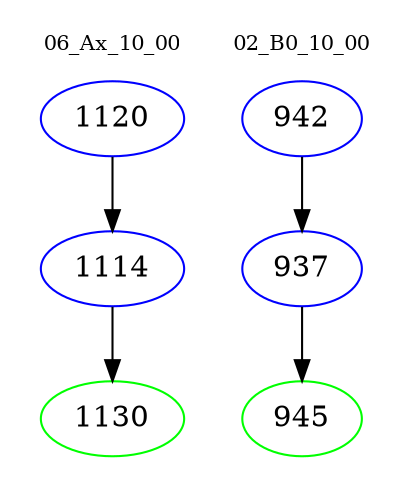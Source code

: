 digraph{
subgraph cluster_0 {
color = white
label = "06_Ax_10_00";
fontsize=10;
T0_1120 [label="1120", color="blue"]
T0_1120 -> T0_1114 [color="black"]
T0_1114 [label="1114", color="blue"]
T0_1114 -> T0_1130 [color="black"]
T0_1130 [label="1130", color="green"]
}
subgraph cluster_1 {
color = white
label = "02_B0_10_00";
fontsize=10;
T1_942 [label="942", color="blue"]
T1_942 -> T1_937 [color="black"]
T1_937 [label="937", color="blue"]
T1_937 -> T1_945 [color="black"]
T1_945 [label="945", color="green"]
}
}
